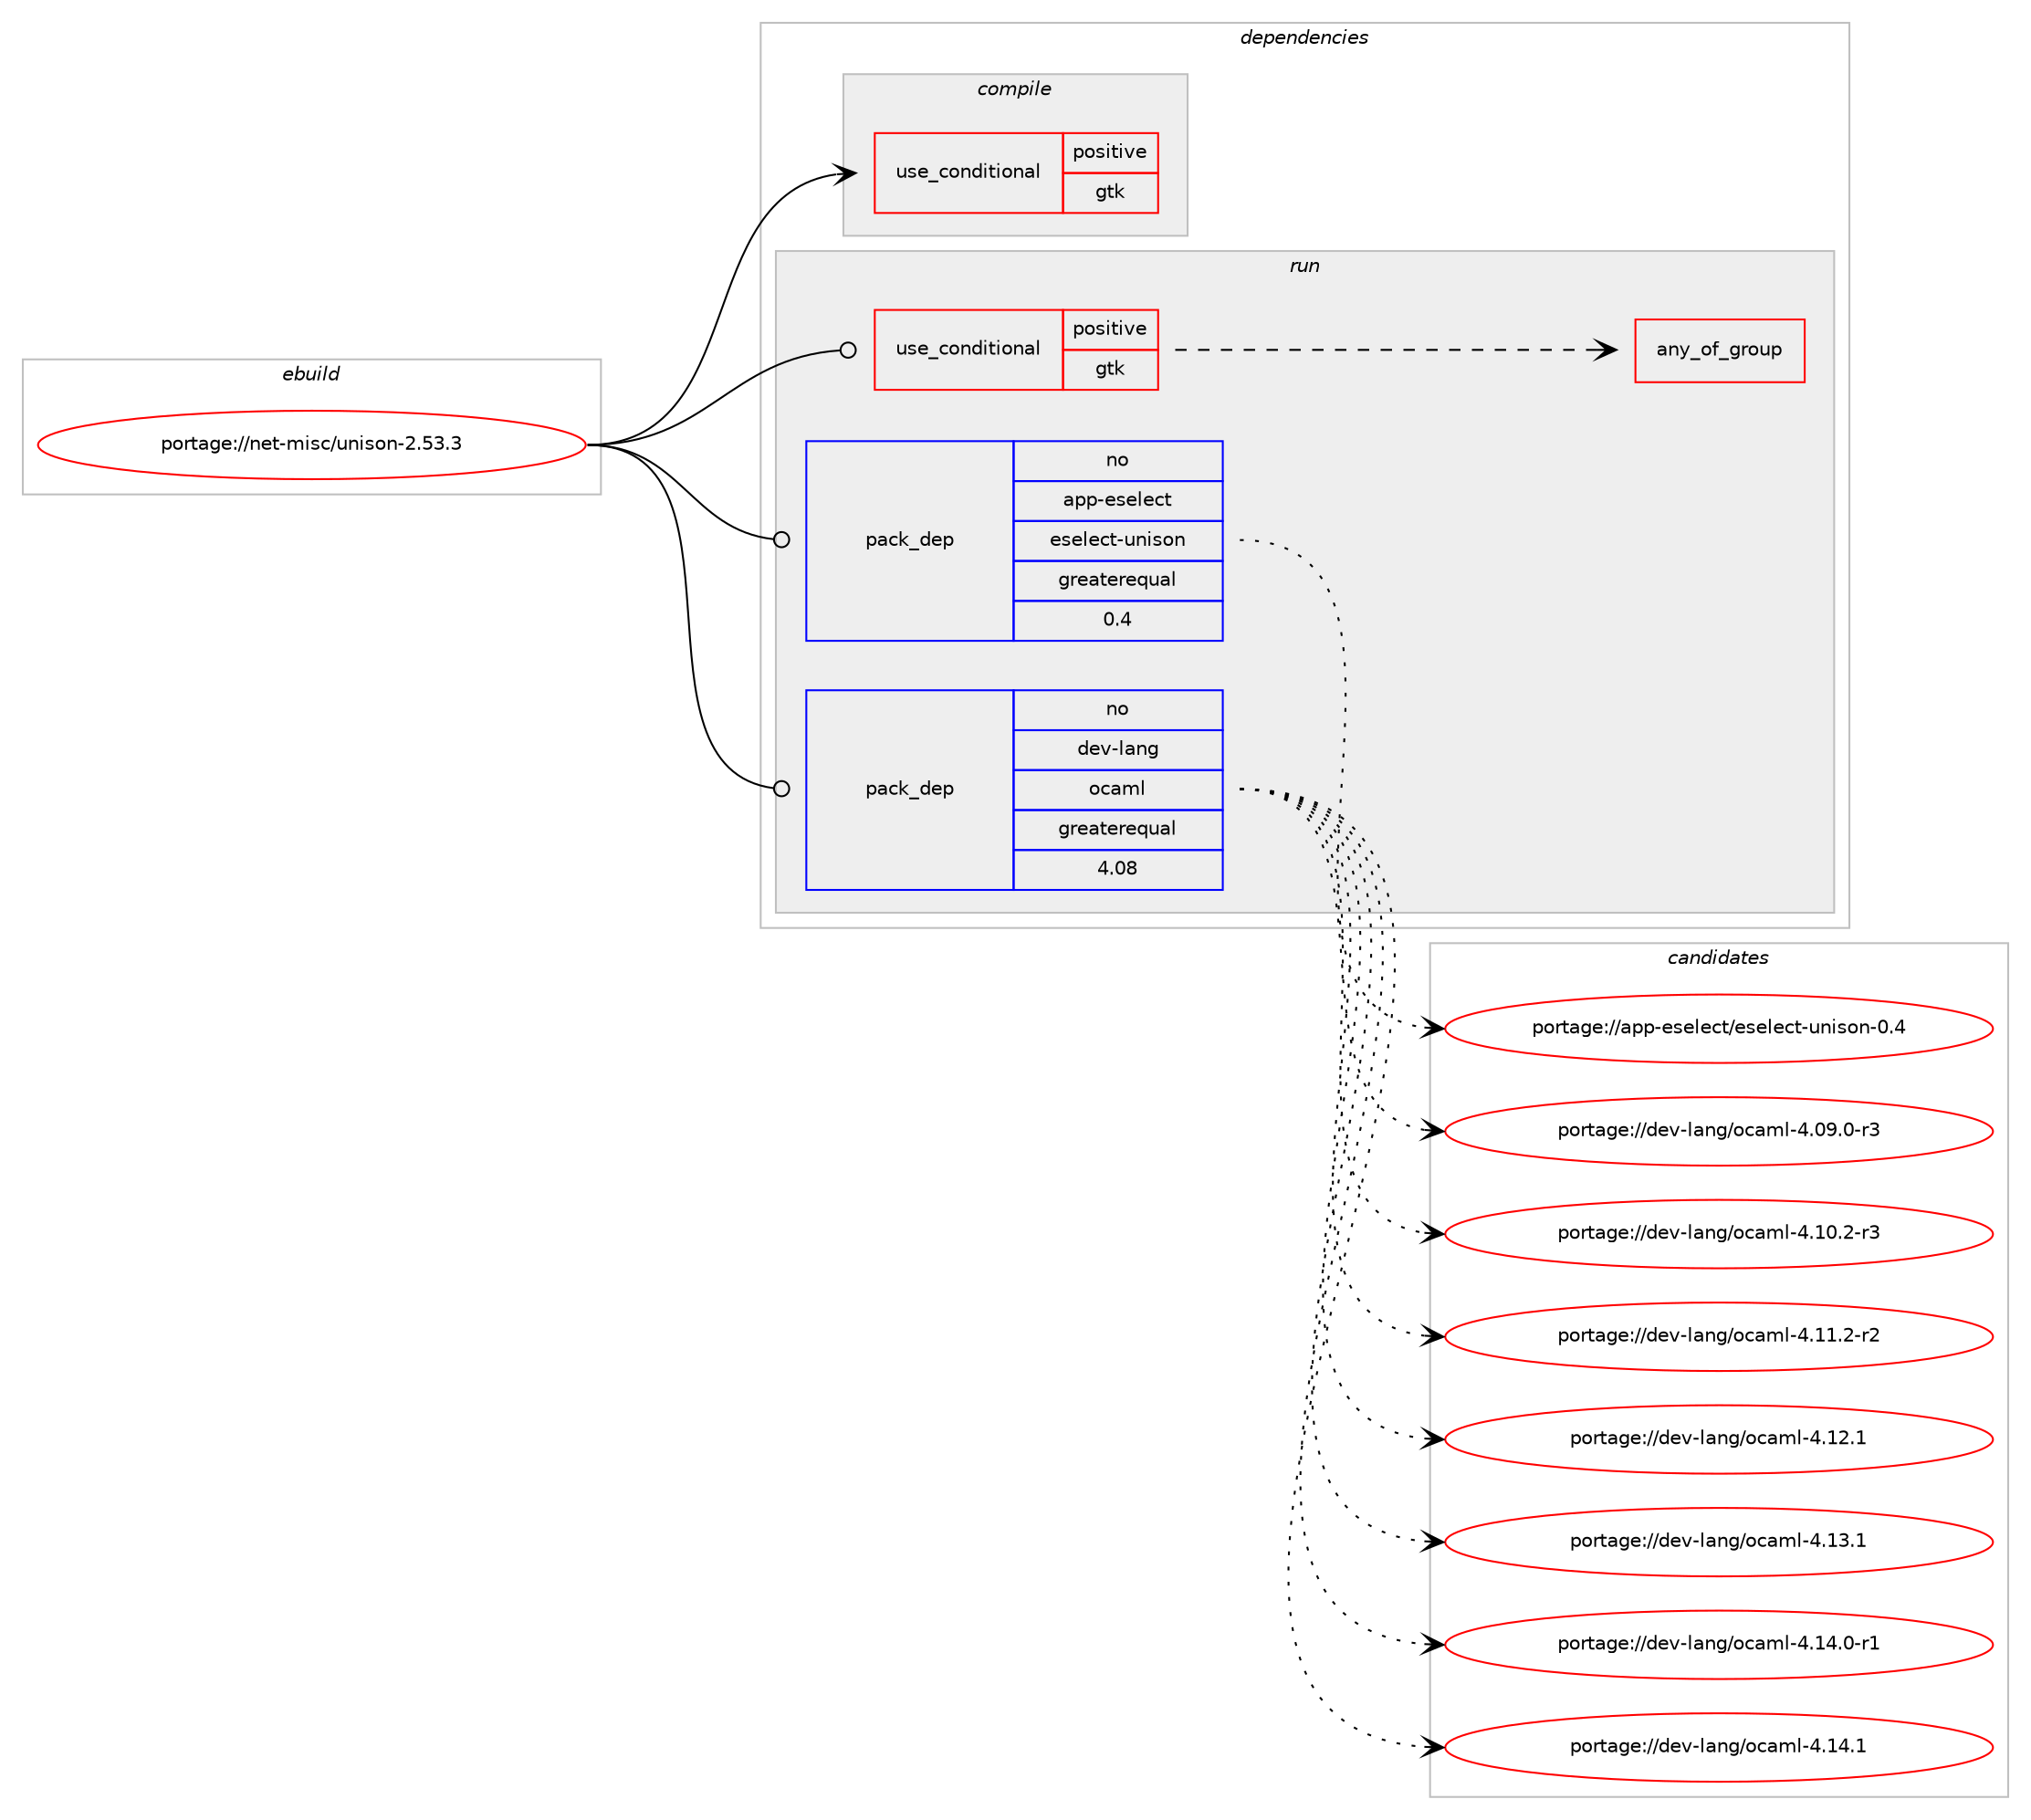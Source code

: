 digraph prolog {

# *************
# Graph options
# *************

newrank=true;
concentrate=true;
compound=true;
graph [rankdir=LR,fontname=Helvetica,fontsize=10,ranksep=1.5];#, ranksep=2.5, nodesep=0.2];
edge  [arrowhead=vee];
node  [fontname=Helvetica,fontsize=10];

# **********
# The ebuild
# **********

subgraph cluster_leftcol {
color=gray;
rank=same;
label=<<i>ebuild</i>>;
id [label="portage://net-misc/unison-2.53.3", color=red, width=4, href="../net-misc/unison-2.53.3.svg"];
}

# ****************
# The dependencies
# ****************

subgraph cluster_midcol {
color=gray;
label=<<i>dependencies</i>>;
subgraph cluster_compile {
fillcolor="#eeeeee";
style=filled;
label=<<i>compile</i>>;
subgraph cond5286 {
dependency7427 [label=<<TABLE BORDER="0" CELLBORDER="1" CELLSPACING="0" CELLPADDING="4"><TR><TD ROWSPAN="3" CELLPADDING="10">use_conditional</TD></TR><TR><TD>positive</TD></TR><TR><TD>gtk</TD></TR></TABLE>>, shape=none, color=red];
# *** BEGIN UNKNOWN DEPENDENCY TYPE (TODO) ***
# dependency7427 -> package_dependency(portage://net-misc/unison-2.53.3,install,no,dev-ml,lablgtk,none,[,,],[slot(3),equal],[use(optenable(ocamlopt),none)])
# *** END UNKNOWN DEPENDENCY TYPE (TODO) ***

}
id:e -> dependency7427:w [weight=20,style="solid",arrowhead="vee"];
}
subgraph cluster_compileandrun {
fillcolor="#eeeeee";
style=filled;
label=<<i>compile and run</i>>;
}
subgraph cluster_run {
fillcolor="#eeeeee";
style=filled;
label=<<i>run</i>>;
subgraph cond5287 {
dependency7428 [label=<<TABLE BORDER="0" CELLBORDER="1" CELLSPACING="0" CELLPADDING="4"><TR><TD ROWSPAN="3" CELLPADDING="10">use_conditional</TD></TR><TR><TD>positive</TD></TR><TR><TD>gtk</TD></TR></TABLE>>, shape=none, color=red];
# *** BEGIN UNKNOWN DEPENDENCY TYPE (TODO) ***
# dependency7428 -> package_dependency(portage://net-misc/unison-2.53.3,run,no,dev-ml,lablgtk,none,[,,],[slot(3),equal],[use(optenable(ocamlopt),none)])
# *** END UNKNOWN DEPENDENCY TYPE (TODO) ***

subgraph any68 {
dependency7429 [label=<<TABLE BORDER="0" CELLBORDER="1" CELLSPACING="0" CELLPADDING="4"><TR><TD CELLPADDING="10">any_of_group</TD></TR></TABLE>>, shape=none, color=red];# *** BEGIN UNKNOWN DEPENDENCY TYPE (TODO) ***
# dependency7429 -> package_dependency(portage://net-misc/unison-2.53.3,run,no,net-misc,x11-ssh-askpass,none,[,,],[],[])
# *** END UNKNOWN DEPENDENCY TYPE (TODO) ***

# *** BEGIN UNKNOWN DEPENDENCY TYPE (TODO) ***
# dependency7429 -> package_dependency(portage://net-misc/unison-2.53.3,run,no,net-misc,ssh-askpass-fullscreen,none,[,,],[],[])
# *** END UNKNOWN DEPENDENCY TYPE (TODO) ***

}
dependency7428:e -> dependency7429:w [weight=20,style="dashed",arrowhead="vee"];
}
id:e -> dependency7428:w [weight=20,style="solid",arrowhead="odot"];
subgraph pack2074 {
dependency7430 [label=<<TABLE BORDER="0" CELLBORDER="1" CELLSPACING="0" CELLPADDING="4" WIDTH="220"><TR><TD ROWSPAN="6" CELLPADDING="30">pack_dep</TD></TR><TR><TD WIDTH="110">no</TD></TR><TR><TD>app-eselect</TD></TR><TR><TD>eselect-unison</TD></TR><TR><TD>greaterequal</TD></TR><TR><TD>0.4</TD></TR></TABLE>>, shape=none, color=blue];
}
id:e -> dependency7430:w [weight=20,style="solid",arrowhead="odot"];
subgraph pack2075 {
dependency7431 [label=<<TABLE BORDER="0" CELLBORDER="1" CELLSPACING="0" CELLPADDING="4" WIDTH="220"><TR><TD ROWSPAN="6" CELLPADDING="30">pack_dep</TD></TR><TR><TD WIDTH="110">no</TD></TR><TR><TD>dev-lang</TD></TR><TR><TD>ocaml</TD></TR><TR><TD>greaterequal</TD></TR><TR><TD>4.08</TD></TR></TABLE>>, shape=none, color=blue];
}
id:e -> dependency7431:w [weight=20,style="solid",arrowhead="odot"];
}
}

# **************
# The candidates
# **************

subgraph cluster_choices {
rank=same;
color=gray;
label=<<i>candidates</i>>;

subgraph choice2074 {
color=black;
nodesep=1;
choice97112112451011151011081019911647101115101108101991164511711010511511111045484652 [label="portage://app-eselect/eselect-unison-0.4", color=red, width=4,href="../app-eselect/eselect-unison-0.4.svg"];
dependency7430:e -> choice97112112451011151011081019911647101115101108101991164511711010511511111045484652:w [style=dotted,weight="100"];
}
subgraph choice2075 {
color=black;
nodesep=1;
choice1001011184510897110103471119997109108455246485746484511451 [label="portage://dev-lang/ocaml-4.09.0-r3", color=red, width=4,href="../dev-lang/ocaml-4.09.0-r3.svg"];
choice1001011184510897110103471119997109108455246494846504511451 [label="portage://dev-lang/ocaml-4.10.2-r3", color=red, width=4,href="../dev-lang/ocaml-4.10.2-r3.svg"];
choice1001011184510897110103471119997109108455246494946504511450 [label="portage://dev-lang/ocaml-4.11.2-r2", color=red, width=4,href="../dev-lang/ocaml-4.11.2-r2.svg"];
choice100101118451089711010347111999710910845524649504649 [label="portage://dev-lang/ocaml-4.12.1", color=red, width=4,href="../dev-lang/ocaml-4.12.1.svg"];
choice100101118451089711010347111999710910845524649514649 [label="portage://dev-lang/ocaml-4.13.1", color=red, width=4,href="../dev-lang/ocaml-4.13.1.svg"];
choice1001011184510897110103471119997109108455246495246484511449 [label="portage://dev-lang/ocaml-4.14.0-r1", color=red, width=4,href="../dev-lang/ocaml-4.14.0-r1.svg"];
choice100101118451089711010347111999710910845524649524649 [label="portage://dev-lang/ocaml-4.14.1", color=red, width=4,href="../dev-lang/ocaml-4.14.1.svg"];
dependency7431:e -> choice1001011184510897110103471119997109108455246485746484511451:w [style=dotted,weight="100"];
dependency7431:e -> choice1001011184510897110103471119997109108455246494846504511451:w [style=dotted,weight="100"];
dependency7431:e -> choice1001011184510897110103471119997109108455246494946504511450:w [style=dotted,weight="100"];
dependency7431:e -> choice100101118451089711010347111999710910845524649504649:w [style=dotted,weight="100"];
dependency7431:e -> choice100101118451089711010347111999710910845524649514649:w [style=dotted,weight="100"];
dependency7431:e -> choice1001011184510897110103471119997109108455246495246484511449:w [style=dotted,weight="100"];
dependency7431:e -> choice100101118451089711010347111999710910845524649524649:w [style=dotted,weight="100"];
}
}

}
